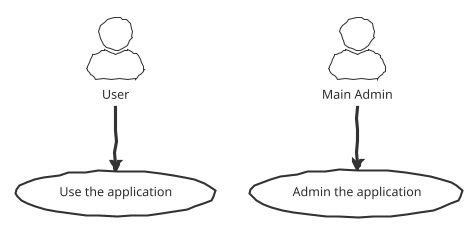 ' Do not edit
' Theme Gallery
' autogenerated by script
'
@startuml
!theme sketchy-outline
skinparam actorStyle awesome
:User: --> (Use)
"Main Admin" as Admin
"Use the application" as (Use)
Admin --> (Admin the application)
@enduml

